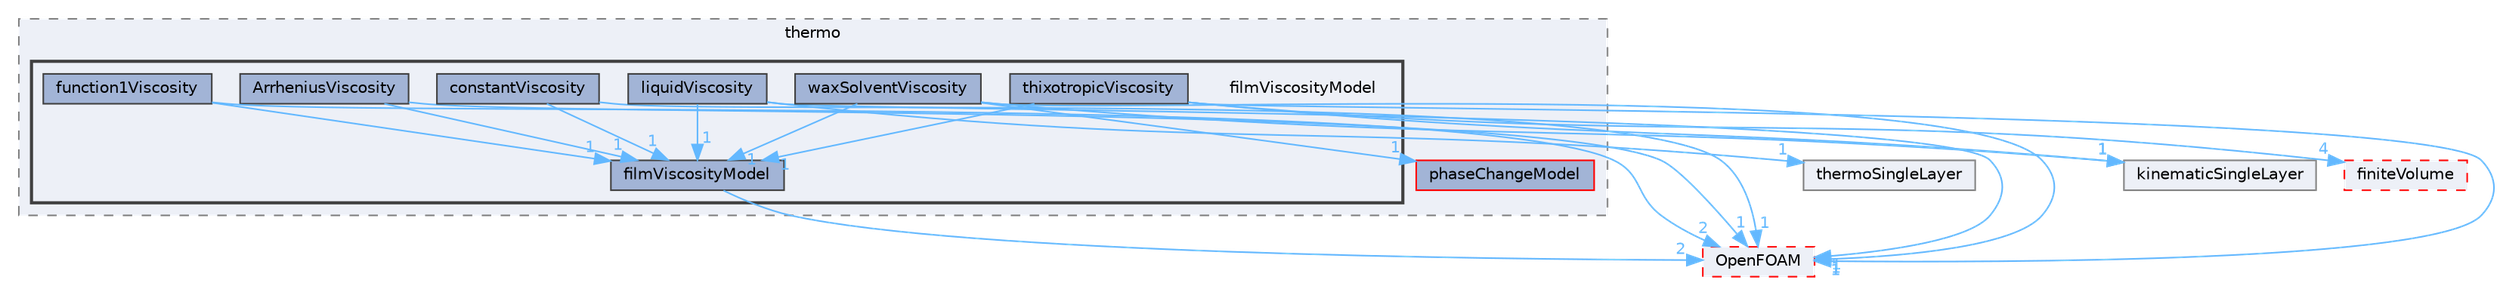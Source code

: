 digraph "src/regionModels/surfaceFilmModels/submodels/thermo/filmViscosityModel"
{
 // LATEX_PDF_SIZE
  bgcolor="transparent";
  edge [fontname=Helvetica,fontsize=10,labelfontname=Helvetica,labelfontsize=10];
  node [fontname=Helvetica,fontsize=10,shape=box,height=0.2,width=0.4];
  compound=true
  subgraph clusterdir_0c42a79c89636d0140c9997747e5985b {
    graph [ bgcolor="#edf0f7", pencolor="grey50", label="thermo", fontname=Helvetica,fontsize=10 style="filled,dashed", URL="dir_0c42a79c89636d0140c9997747e5985b.html",tooltip=""]
  dir_e0141a5d986b16ca177ac1706b95d43f [label="phaseChangeModel", fillcolor="#a2b4d6", color="red", style="filled", URL="dir_e0141a5d986b16ca177ac1706b95d43f.html",tooltip=""];
  subgraph clusterdir_211a3eb45955e8c66b497f79e68b0f11 {
    graph [ bgcolor="#edf0f7", pencolor="grey25", label="", fontname=Helvetica,fontsize=10 style="filled,bold", URL="dir_211a3eb45955e8c66b497f79e68b0f11.html",tooltip=""]
    dir_211a3eb45955e8c66b497f79e68b0f11 [shape=plaintext, label="filmViscosityModel"];
  dir_5abc2f1e79642ca848e8814e22917ef9 [label="ArrheniusViscosity", fillcolor="#a2b4d6", color="grey25", style="filled", URL="dir_5abc2f1e79642ca848e8814e22917ef9.html",tooltip=""];
  dir_faa3c8ae9aed633be2c1dc88c5700bf8 [label="constantViscosity", fillcolor="#a2b4d6", color="grey25", style="filled", URL="dir_faa3c8ae9aed633be2c1dc88c5700bf8.html",tooltip=""];
  dir_1efdbd268e6ff0c5950b585f55a8389d [label="filmViscosityModel", fillcolor="#a2b4d6", color="grey25", style="filled", URL="dir_1efdbd268e6ff0c5950b585f55a8389d.html",tooltip=""];
  dir_b214b9793da60c84cc1c80223a7dbf46 [label="function1Viscosity", fillcolor="#a2b4d6", color="grey25", style="filled", URL="dir_b214b9793da60c84cc1c80223a7dbf46.html",tooltip=""];
  dir_17329a63e4c85dd00063fc1cad4f011b [label="liquidViscosity", fillcolor="#a2b4d6", color="grey25", style="filled", URL="dir_17329a63e4c85dd00063fc1cad4f011b.html",tooltip=""];
  dir_173e258be575108808ad944481bc4fea [label="thixotropicViscosity", fillcolor="#a2b4d6", color="grey25", style="filled", URL="dir_173e258be575108808ad944481bc4fea.html",tooltip=""];
  dir_1f6678fa6485954106b36c39c424dcdd [label="waxSolventViscosity", fillcolor="#a2b4d6", color="grey25", style="filled", URL="dir_1f6678fa6485954106b36c39c424dcdd.html",tooltip=""];
  }
  }
  dir_c5473ff19b20e6ec4dfe5c310b3778a8 [label="OpenFOAM", fillcolor="#edf0f7", color="red", style="filled,dashed", URL="dir_c5473ff19b20e6ec4dfe5c310b3778a8.html",tooltip=""];
  dir_ace9ddf4436ac19d16c24b262d3e197b [label="thermoSingleLayer", fillcolor="#edf0f7", color="grey50", style="filled", URL="dir_ace9ddf4436ac19d16c24b262d3e197b.html",tooltip=""];
  dir_1c60e658c3548753b29433c6c9718fd3 [label="kinematicSingleLayer", fillcolor="#edf0f7", color="grey50", style="filled", URL="dir_1c60e658c3548753b29433c6c9718fd3.html",tooltip=""];
  dir_9bd15774b555cf7259a6fa18f99fe99b [label="finiteVolume", fillcolor="#edf0f7", color="red", style="filled,dashed", URL="dir_9bd15774b555cf7259a6fa18f99fe99b.html",tooltip=""];
  dir_5abc2f1e79642ca848e8814e22917ef9->dir_1efdbd268e6ff0c5950b585f55a8389d [headlabel="1", labeldistance=1.5 headhref="dir_000128_001376.html" href="dir_000128_001376.html" color="steelblue1" fontcolor="steelblue1"];
  dir_5abc2f1e79642ca848e8814e22917ef9->dir_c5473ff19b20e6ec4dfe5c310b3778a8 [headlabel="1", labeldistance=1.5 headhref="dir_000128_002695.html" href="dir_000128_002695.html" color="steelblue1" fontcolor="steelblue1"];
  dir_faa3c8ae9aed633be2c1dc88c5700bf8->dir_1efdbd268e6ff0c5950b585f55a8389d [headlabel="1", labeldistance=1.5 headhref="dir_000646_001376.html" href="dir_000646_001376.html" color="steelblue1" fontcolor="steelblue1"];
  dir_faa3c8ae9aed633be2c1dc88c5700bf8->dir_c5473ff19b20e6ec4dfe5c310b3778a8 [headlabel="1", labeldistance=1.5 headhref="dir_000646_002695.html" href="dir_000646_002695.html" color="steelblue1" fontcolor="steelblue1"];
  dir_1efdbd268e6ff0c5950b585f55a8389d->dir_c5473ff19b20e6ec4dfe5c310b3778a8 [headlabel="2", labeldistance=1.5 headhref="dir_001376_002695.html" href="dir_001376_002695.html" color="steelblue1" fontcolor="steelblue1"];
  dir_b214b9793da60c84cc1c80223a7dbf46->dir_1efdbd268e6ff0c5950b585f55a8389d [headlabel="1", labeldistance=1.5 headhref="dir_001511_001376.html" href="dir_001511_001376.html" color="steelblue1" fontcolor="steelblue1"];
  dir_b214b9793da60c84cc1c80223a7dbf46->dir_c5473ff19b20e6ec4dfe5c310b3778a8 [headlabel="2", labeldistance=1.5 headhref="dir_001511_002695.html" href="dir_001511_002695.html" color="steelblue1" fontcolor="steelblue1"];
  dir_17329a63e4c85dd00063fc1cad4f011b->dir_1efdbd268e6ff0c5950b585f55a8389d [headlabel="1", labeldistance=1.5 headhref="dir_002232_001376.html" href="dir_002232_001376.html" color="steelblue1" fontcolor="steelblue1"];
  dir_17329a63e4c85dd00063fc1cad4f011b->dir_ace9ddf4436ac19d16c24b262d3e197b [headlabel="1", labeldistance=1.5 headhref="dir_002232_004027.html" href="dir_002232_004027.html" color="steelblue1" fontcolor="steelblue1"];
  dir_17329a63e4c85dd00063fc1cad4f011b->dir_c5473ff19b20e6ec4dfe5c310b3778a8 [headlabel="1", labeldistance=1.5 headhref="dir_002232_002695.html" href="dir_002232_002695.html" color="steelblue1" fontcolor="steelblue1"];
  dir_173e258be575108808ad944481bc4fea->dir_1c60e658c3548753b29433c6c9718fd3 [headlabel="1", labeldistance=1.5 headhref="dir_004032_002026.html" href="dir_004032_002026.html" color="steelblue1" fontcolor="steelblue1"];
  dir_173e258be575108808ad944481bc4fea->dir_1efdbd268e6ff0c5950b585f55a8389d [headlabel="1", labeldistance=1.5 headhref="dir_004032_001376.html" href="dir_004032_001376.html" color="steelblue1" fontcolor="steelblue1"];
  dir_173e258be575108808ad944481bc4fea->dir_9bd15774b555cf7259a6fa18f99fe99b [headlabel="4", labeldistance=1.5 headhref="dir_004032_001387.html" href="dir_004032_001387.html" color="steelblue1" fontcolor="steelblue1"];
  dir_173e258be575108808ad944481bc4fea->dir_c5473ff19b20e6ec4dfe5c310b3778a8 [headlabel="1", labeldistance=1.5 headhref="dir_004032_002695.html" href="dir_004032_002695.html" color="steelblue1" fontcolor="steelblue1"];
  dir_1f6678fa6485954106b36c39c424dcdd->dir_1c60e658c3548753b29433c6c9718fd3 [headlabel="1", labeldistance=1.5 headhref="dir_004385_002026.html" href="dir_004385_002026.html" color="steelblue1" fontcolor="steelblue1"];
  dir_1f6678fa6485954106b36c39c424dcdd->dir_1efdbd268e6ff0c5950b585f55a8389d [headlabel="1", labeldistance=1.5 headhref="dir_004385_001376.html" href="dir_004385_001376.html" color="steelblue1" fontcolor="steelblue1"];
  dir_1f6678fa6485954106b36c39c424dcdd->dir_c5473ff19b20e6ec4dfe5c310b3778a8 [headlabel="1", labeldistance=1.5 headhref="dir_004385_002695.html" href="dir_004385_002695.html" color="steelblue1" fontcolor="steelblue1"];
  dir_1f6678fa6485954106b36c39c424dcdd->dir_e0141a5d986b16ca177ac1706b95d43f [headlabel="1", labeldistance=1.5 headhref="dir_004385_002877.html" href="dir_004385_002877.html" color="steelblue1" fontcolor="steelblue1"];
}
